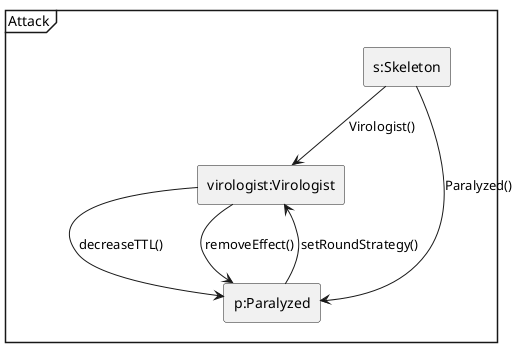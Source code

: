 @startuml

mainframe Attack

skinparam linestyle ortho
rectangle "s:Skeleton" as s
rectangle "virologist:Virologist" as v
rectangle "p:Paralyzed" as p

s -down-> v:Virologist()
s -down-> p:Paralyzed()
v -right-> p:decreaseTTL()
v -right-> p: removeEffect()
p -down-> v:setRoundStrategy()
@enduml